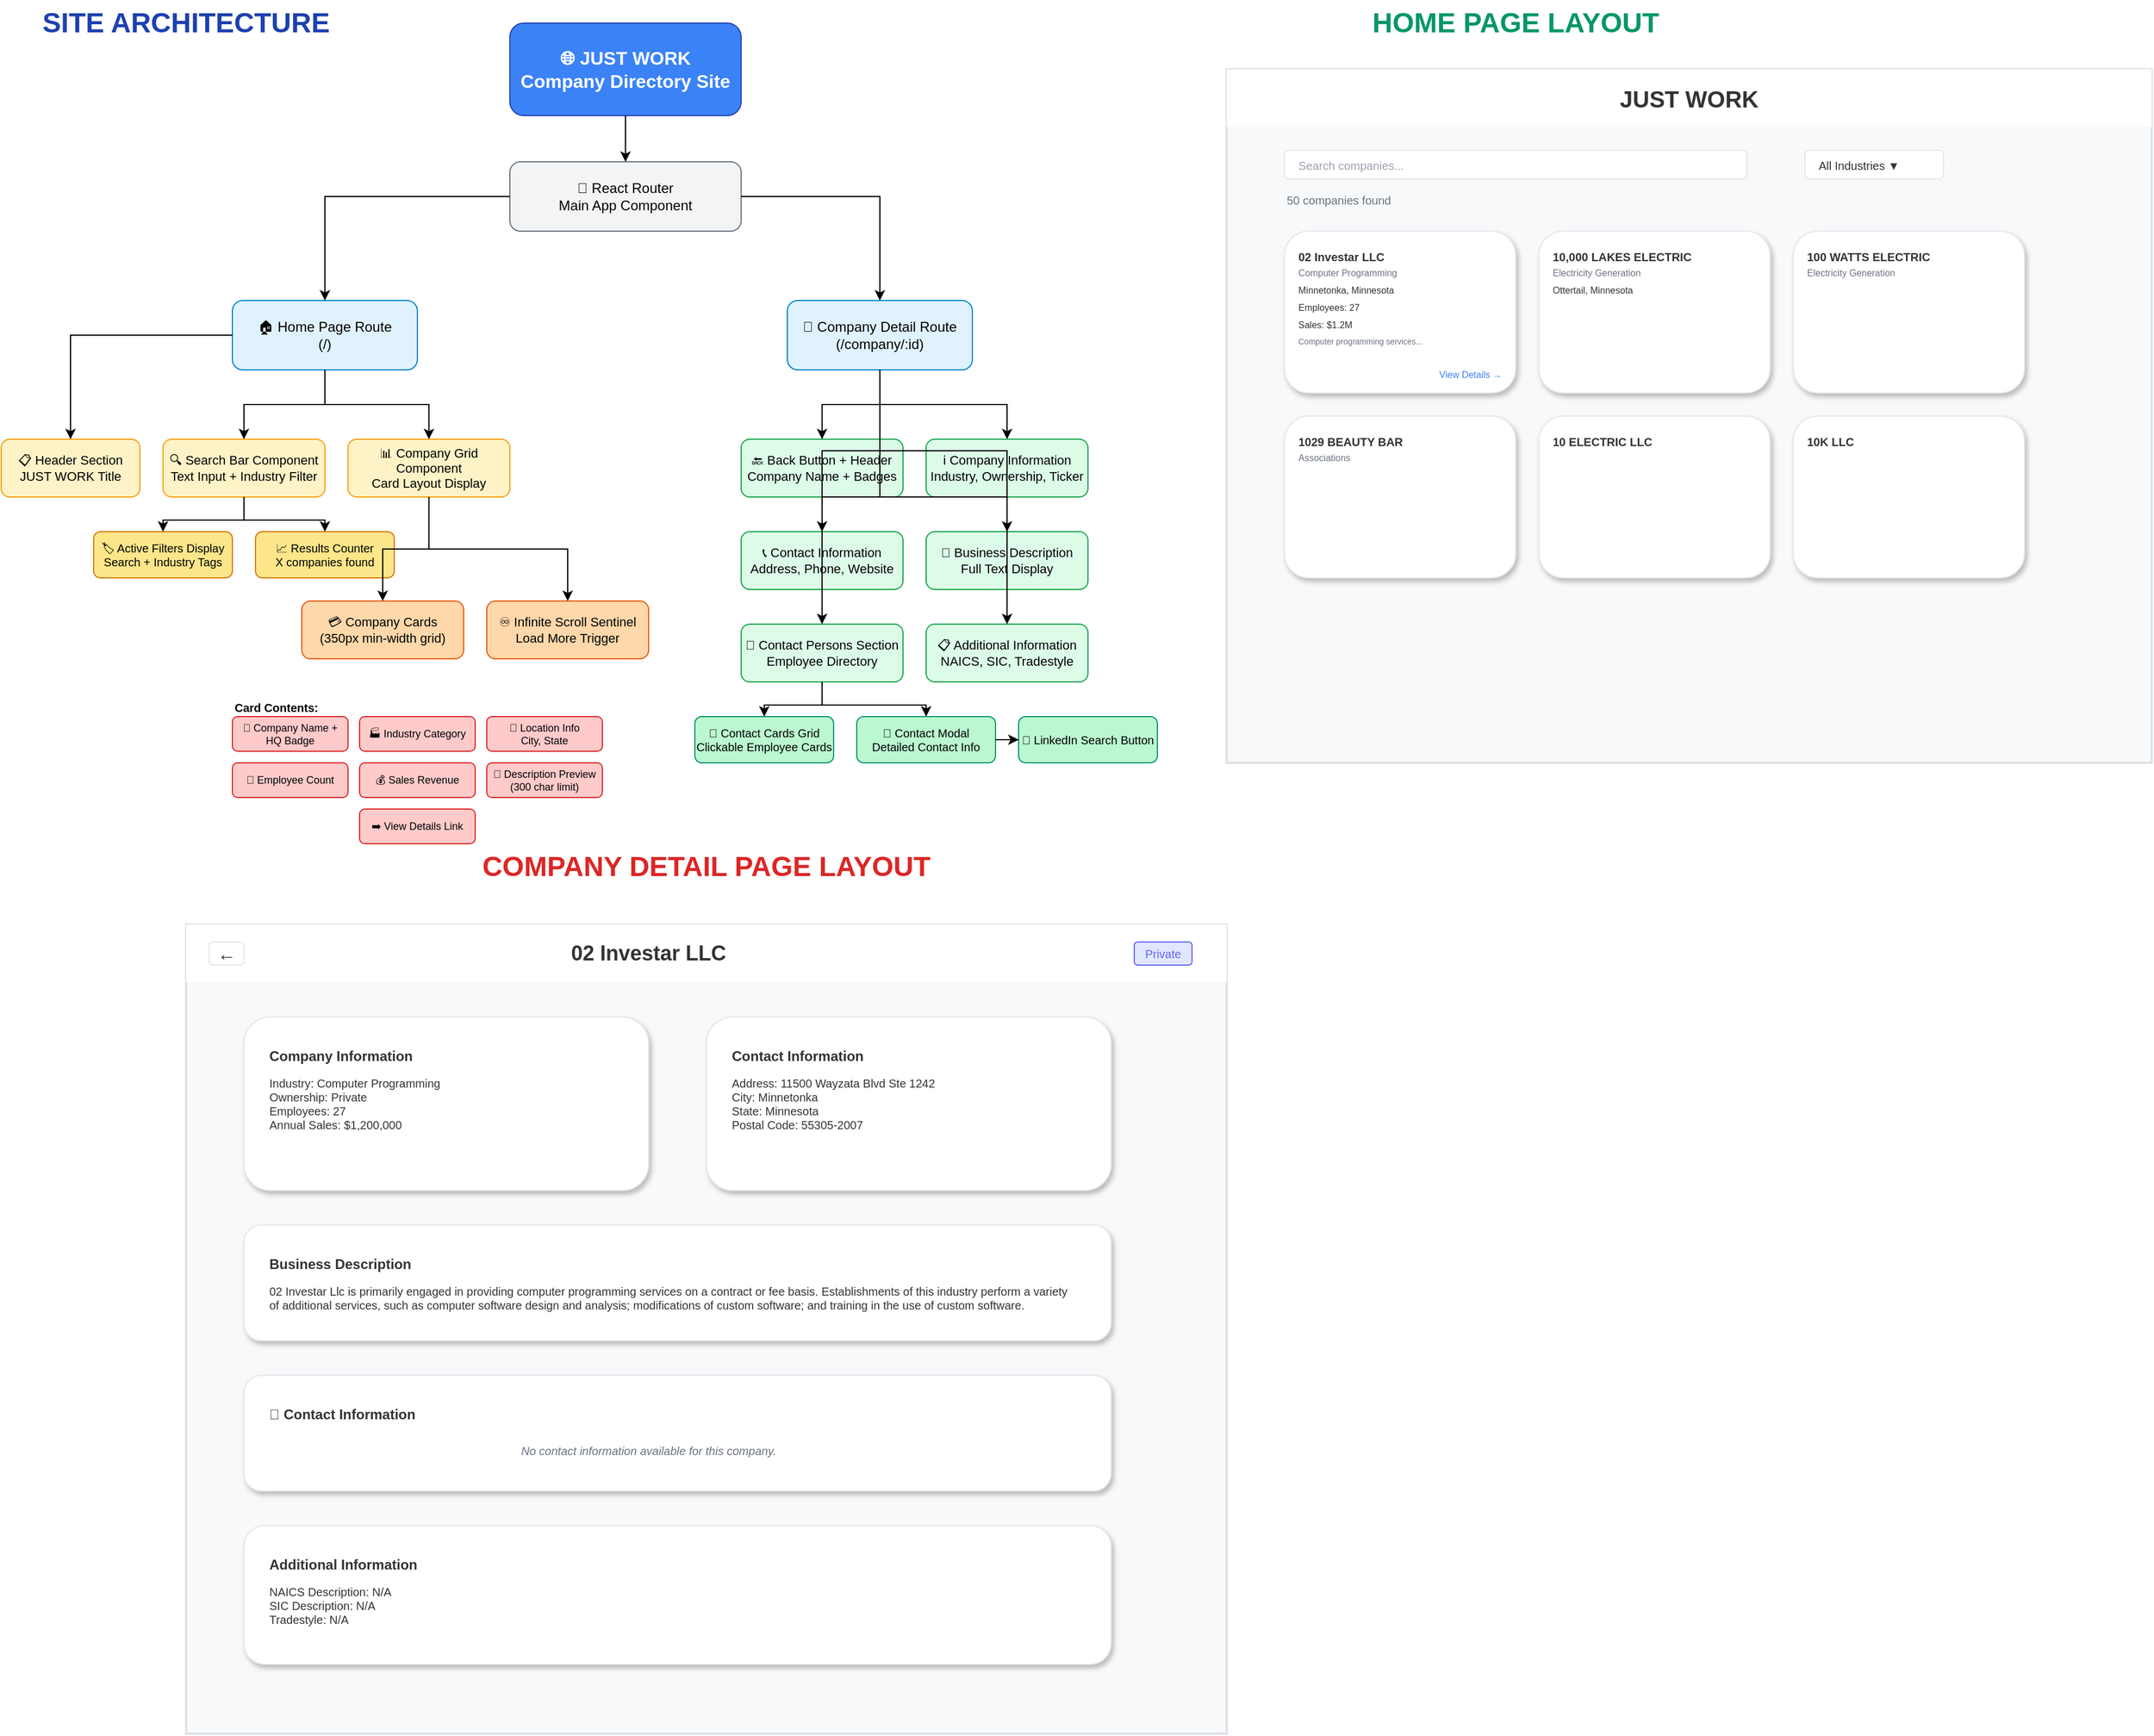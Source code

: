  <mxfile>
     <diagram name="JUST WORK Complete Site Visualization" id="complete-site">
         <mxGraphModel dx="2400" dy="1600" grid="0" gridSize="10" guides="0" tooltips="1" connect="1" arrows="1" fold="1" page="0" pageScale="1" pageWidth="3000" pageHeight="2000" math="0" shadow="0">
             <root>
                 <mxCell id="0"/>
                 <mxCell id="1" parent="0"/>
                 
                 <!-- SECTION 1: SITE STRUCTURE (Top Left) -->
                 <mxCell id="structure-title" value="SITE ARCHITECTURE" style="text;html=1;strokeColor=none;fillColor=none;align=center;verticalAlign=middle;whiteSpace=wrap;rounded=0;fontSize=24;fontStyle=1;fontColor=#1e40af;" vertex="1" parent="1">
                     <mxGeometry x="50" y="20" width="300" height="40" as="geometry"/>
                 </mxCell>
                <mxCell id="app-container" value="🌐 JUST WORK&#10;Company Directory Site" style="rounded=1;whiteSpace=wrap;html=1;fillColor=#3b82f6;strokeColor=#1e40af;fontColor=#ffffff;fontSize=16;fontStyle=1;" parent="1" vertex="1">
                    <mxGeometry x="480" y="40" width="200" height="80" as="geometry"/>
                </mxCell>
                <mxCell id="router" value="📱 React Router&#10;Main App Component" style="rounded=1;whiteSpace=wrap;html=1;fillColor=#f3f4f6;strokeColor=#6b7280;fontSize=12;" parent="1" vertex="1">
                    <mxGeometry x="480" y="160" width="200" height="60" as="geometry"/>
                </mxCell>
                <mxCell id="home-route" value="🏠 Home Page Route&#10;(/)" style="rounded=1;whiteSpace=wrap;html=1;fillColor=#e0f2fe;strokeColor=#0284c7;fontSize=12;" parent="1" vertex="1">
                    <mxGeometry x="240" y="280" width="160" height="60" as="geometry"/>
                </mxCell>
                <mxCell id="detail-route" value="🏢 Company Detail Route&#10;(/company/:id)" style="rounded=1;whiteSpace=wrap;html=1;fillColor=#e0f2fe;strokeColor=#0284c7;fontSize=12;" parent="1" vertex="1">
                    <mxGeometry x="720" y="280" width="160" height="60" as="geometry"/>
                </mxCell>
                <mxCell id="header" value="📋 Header Section&#10;JUST WORK Title" style="rounded=1;whiteSpace=wrap;html=1;fillColor=#fef3c7;strokeColor=#f59e0b;fontSize=11;" parent="1" vertex="1">
                    <mxGeometry x="40" y="400" width="120" height="50" as="geometry"/>
                </mxCell>
                <mxCell id="search-bar" value="🔍 Search Bar Component&#10;Text Input + Industry Filter" style="rounded=1;whiteSpace=wrap;html=1;fillColor=#fef3c7;strokeColor=#f59e0b;fontSize=11;" parent="1" vertex="1">
                    <mxGeometry x="180" y="400" width="140" height="50" as="geometry"/>
                </mxCell>
                <mxCell id="company-grid" value="📊 Company Grid Component&#10;Card Layout Display" style="rounded=1;whiteSpace=wrap;html=1;fillColor=#fef3c7;strokeColor=#f59e0b;fontSize=11;" parent="1" vertex="1">
                    <mxGeometry x="340" y="400" width="140" height="50" as="geometry"/>
                </mxCell>
                <mxCell id="active-filters" value="🏷️ Active Filters Display&#10;Search + Industry Tags" style="rounded=1;whiteSpace=wrap;html=1;fillColor=#fde68a;strokeColor=#d97706;fontSize=10;" parent="1" vertex="1">
                    <mxGeometry x="120" y="480" width="120" height="40" as="geometry"/>
                </mxCell>
                <mxCell id="results-counter" value="📈 Results Counter&#10;X companies found" style="rounded=1;whiteSpace=wrap;html=1;fillColor=#fde68a;strokeColor=#d97706;fontSize=10;" parent="1" vertex="1">
                    <mxGeometry x="260" y="480" width="120" height="40" as="geometry"/>
                </mxCell>
                <mxCell id="company-cards" value="💳 Company Cards&#10;(350px min-width grid)" style="rounded=1;whiteSpace=wrap;html=1;fillColor=#fed7aa;strokeColor=#ea580c;fontSize=11;" parent="1" vertex="1">
                    <mxGeometry x="300" y="540" width="140" height="50" as="geometry"/>
                </mxCell>
                <mxCell id="infinite-scroll" value="♾️ Infinite Scroll Sentinel&#10;Load More Trigger" style="rounded=1;whiteSpace=wrap;html=1;fillColor=#fed7aa;strokeColor=#ea580c;fontSize=11;" parent="1" vertex="1">
                    <mxGeometry x="460" y="540" width="140" height="50" as="geometry"/>
                </mxCell>
                <mxCell id="card-content" value="Card Contents:" style="text;html=1;strokeColor=none;fillColor=none;align=left;verticalAlign=top;whiteSpace=wrap;rounded=0;fontSize=10;fontStyle=1;" parent="1" vertex="1">
                    <mxGeometry x="240" y="620" width="80" height="20" as="geometry"/>
                </mxCell>
                <mxCell id="company-name" value="🏢 Company Name + HQ Badge" style="rounded=1;whiteSpace=wrap;html=1;fillColor=#fecaca;strokeColor=#dc2626;fontSize=9;" parent="1" vertex="1">
                    <mxGeometry x="240" y="640" width="100" height="30" as="geometry"/>
                </mxCell>
                <mxCell id="industry" value="🏭 Industry Category" style="rounded=1;whiteSpace=wrap;html=1;fillColor=#fecaca;strokeColor=#dc2626;fontSize=9;" parent="1" vertex="1">
                    <mxGeometry x="350" y="640" width="100" height="30" as="geometry"/>
                </mxCell>
                <mxCell id="location" value="📍 Location Info&#10;City, State" style="rounded=1;whiteSpace=wrap;html=1;fillColor=#fecaca;strokeColor=#dc2626;fontSize=9;" parent="1" vertex="1">
                    <mxGeometry x="460" y="640" width="100" height="30" as="geometry"/>
                </mxCell>
                <mxCell id="employees" value="👥 Employee Count" style="rounded=1;whiteSpace=wrap;html=1;fillColor=#fecaca;strokeColor=#dc2626;fontSize=9;" parent="1" vertex="1">
                    <mxGeometry x="240" y="680" width="100" height="30" as="geometry"/>
                </mxCell>
                <mxCell id="sales" value="💰 Sales Revenue" style="rounded=1;whiteSpace=wrap;html=1;fillColor=#fecaca;strokeColor=#dc2626;fontSize=9;" parent="1" vertex="1">
                    <mxGeometry x="350" y="680" width="100" height="30" as="geometry"/>
                </mxCell>
                <mxCell id="description" value="📝 Description Preview&#10;(300 char limit)" style="rounded=1;whiteSpace=wrap;html=1;fillColor=#fecaca;strokeColor=#dc2626;fontSize=9;" parent="1" vertex="1">
                    <mxGeometry x="460" y="680" width="100" height="30" as="geometry"/>
                </mxCell>
                <mxCell id="view-details" value="➡️ View Details Link" style="rounded=1;whiteSpace=wrap;html=1;fillColor=#fecaca;strokeColor=#dc2626;fontSize=9;" parent="1" vertex="1">
                    <mxGeometry x="350" y="720" width="100" height="30" as="geometry"/>
                </mxCell>
                <mxCell id="detail-header" value="🔙 Back Button + Header&#10;Company Name + Badges" style="rounded=1;whiteSpace=wrap;html=1;fillColor=#dcfce7;strokeColor=#16a34a;fontSize=11;" parent="1" vertex="1">
                    <mxGeometry x="680" y="400" width="140" height="50" as="geometry"/>
                </mxCell>
                <mxCell id="company-info" value="ℹ️ Company Information&#10;Industry, Ownership, Ticker" style="rounded=1;whiteSpace=wrap;html=1;fillColor=#dcfce7;strokeColor=#16a34a;fontSize=11;" parent="1" vertex="1">
                    <mxGeometry x="840" y="400" width="140" height="50" as="geometry"/>
                </mxCell>
                <mxCell id="contact-info" value="📞 Contact Information&#10;Address, Phone, Website" style="rounded=1;whiteSpace=wrap;html=1;fillColor=#dcfce7;strokeColor=#16a34a;fontSize=11;" parent="1" vertex="1">
                    <mxGeometry x="680" y="480" width="140" height="50" as="geometry"/>
                </mxCell>
                <mxCell id="business-desc" value="📄 Business Description&#10;Full Text Display" style="rounded=1;whiteSpace=wrap;html=1;fillColor=#dcfce7;strokeColor=#16a34a;fontSize=11;" parent="1" vertex="1">
                    <mxGeometry x="840" y="480" width="140" height="50" as="geometry"/>
                </mxCell>
                <mxCell id="contact-persons" value="👤 Contact Persons Section&#10;Employee Directory" style="rounded=1;whiteSpace=wrap;html=1;fillColor=#dcfce7;strokeColor=#16a34a;fontSize=11;" parent="1" vertex="1">
                    <mxGeometry x="680" y="560" width="140" height="50" as="geometry"/>
                </mxCell>
                <mxCell id="additional-info" value="📋 Additional Information&#10;NAICS, SIC, Tradestyle" style="rounded=1;whiteSpace=wrap;html=1;fillColor=#dcfce7;strokeColor=#16a34a;fontSize=11;" parent="1" vertex="1">
                    <mxGeometry x="840" y="560" width="140" height="50" as="geometry"/>
                </mxCell>
                <mxCell id="contact-cards" value="👥 Contact Cards Grid&#10;Clickable Employee Cards" style="rounded=1;whiteSpace=wrap;html=1;fillColor=#bbf7d0;strokeColor=#059669;fontSize=10;" parent="1" vertex="1">
                    <mxGeometry x="640" y="640" width="120" height="40" as="geometry"/>
                </mxCell>
                <mxCell id="contact-modal" value="📧 Contact Modal&#10;Detailed Contact Info" style="rounded=1;whiteSpace=wrap;html=1;fillColor=#bbf7d0;strokeColor=#059669;fontSize=10;" parent="1" vertex="1">
                    <mxGeometry x="780" y="640" width="120" height="40" as="geometry"/>
                </mxCell>
                <mxCell id="linkedin-search" value="🔗 LinkedIn Search Button" style="rounded=1;whiteSpace=wrap;html=1;fillColor=#bbf7d0;strokeColor=#059669;fontSize=10;" parent="1" vertex="1">
                    <mxGeometry x="920" y="640" width="120" height="40" as="geometry"/>
                </mxCell>
                <mxCell id="conn1" style="edgeStyle=orthogonalEdgeStyle;rounded=0;orthogonalLoop=1;jettySize=auto;html=1;" parent="1" source="app-container" target="router" edge="1">
                    <mxGeometry relative="1" as="geometry"/>
                </mxCell>
                <mxCell id="conn2" style="edgeStyle=orthogonalEdgeStyle;rounded=0;orthogonalLoop=1;jettySize=auto;html=1;" parent="1" source="router" target="home-route" edge="1">
                    <mxGeometry relative="1" as="geometry"/>
                </mxCell>
                <mxCell id="conn3" style="edgeStyle=orthogonalEdgeStyle;rounded=0;orthogonalLoop=1;jettySize=auto;html=1;" parent="1" source="router" target="detail-route" edge="1">
                    <mxGeometry relative="1" as="geometry"/>
                </mxCell>
                <mxCell id="conn4" style="edgeStyle=orthogonalEdgeStyle;rounded=0;orthogonalLoop=1;jettySize=auto;html=1;" parent="1" source="home-route" target="header" edge="1">
                    <mxGeometry relative="1" as="geometry"/>
                </mxCell>
                <mxCell id="conn5" style="edgeStyle=orthogonalEdgeStyle;rounded=0;orthogonalLoop=1;jettySize=auto;html=1;" parent="1" source="home-route" target="search-bar" edge="1">
                    <mxGeometry relative="1" as="geometry"/>
                </mxCell>
                <mxCell id="conn6" style="edgeStyle=orthogonalEdgeStyle;rounded=0;orthogonalLoop=1;jettySize=auto;html=1;" parent="1" source="home-route" target="company-grid" edge="1">
                    <mxGeometry relative="1" as="geometry"/>
                </mxCell>
                <mxCell id="conn7" style="edgeStyle=orthogonalEdgeStyle;rounded=0;orthogonalLoop=1;jettySize=auto;html=1;" parent="1" source="search-bar" target="active-filters" edge="1">
                    <mxGeometry relative="1" as="geometry"/>
                </mxCell>
                <mxCell id="conn8" style="edgeStyle=orthogonalEdgeStyle;rounded=0;orthogonalLoop=1;jettySize=auto;html=1;" parent="1" source="search-bar" target="results-counter" edge="1">
                    <mxGeometry relative="1" as="geometry"/>
                </mxCell>
                <mxCell id="conn9" style="edgeStyle=orthogonalEdgeStyle;rounded=0;orthogonalLoop=1;jettySize=auto;html=1;" parent="1" source="company-grid" target="company-cards" edge="1">
                    <mxGeometry relative="1" as="geometry"/>
                </mxCell>
                <mxCell id="conn10" style="edgeStyle=orthogonalEdgeStyle;rounded=0;orthogonalLoop=1;jettySize=auto;html=1;" parent="1" source="company-grid" target="infinite-scroll" edge="1">
                    <mxGeometry relative="1" as="geometry"/>
                </mxCell>
                <mxCell id="conn11" style="edgeStyle=orthogonalEdgeStyle;rounded=0;orthogonalLoop=1;jettySize=auto;html=1;" parent="1" source="detail-route" target="detail-header" edge="1">
                    <mxGeometry relative="1" as="geometry"/>
                </mxCell>
                <mxCell id="conn12" style="edgeStyle=orthogonalEdgeStyle;rounded=0;orthogonalLoop=1;jettySize=auto;html=1;" parent="1" source="detail-route" target="company-info" edge="1">
                    <mxGeometry relative="1" as="geometry"/>
                </mxCell>
                <mxCell id="conn13" style="edgeStyle=orthogonalEdgeStyle;rounded=0;orthogonalLoop=1;jettySize=auto;html=1;" parent="1" source="detail-route" target="contact-info" edge="1">
                    <mxGeometry relative="1" as="geometry"/>
                </mxCell>
                <mxCell id="conn14" style="edgeStyle=orthogonalEdgeStyle;rounded=0;orthogonalLoop=1;jettySize=auto;html=1;" parent="1" source="detail-route" target="business-desc" edge="1">
                    <mxGeometry relative="1" as="geometry"/>
                </mxCell>
                <mxCell id="conn15" style="edgeStyle=orthogonalEdgeStyle;rounded=0;orthogonalLoop=1;jettySize=auto;html=1;" parent="1" source="detail-route" target="contact-persons" edge="1">
                    <mxGeometry relative="1" as="geometry"/>
                </mxCell>
                <mxCell id="conn16" style="edgeStyle=orthogonalEdgeStyle;rounded=0;orthogonalLoop=1;jettySize=auto;html=1;" parent="1" source="detail-route" target="additional-info" edge="1">
                    <mxGeometry relative="1" as="geometry"/>
                </mxCell>
                <mxCell id="conn17" style="edgeStyle=orthogonalEdgeStyle;rounded=0;orthogonalLoop=1;jettySize=auto;html=1;" parent="1" source="contact-persons" target="contact-cards" edge="1">
                    <mxGeometry relative="1" as="geometry"/>
                </mxCell>
                <mxCell id="conn18" style="edgeStyle=orthogonalEdgeStyle;rounded=0;orthogonalLoop=1;jettySize=auto;html=1;" parent="1" source="contact-persons" target="contact-modal" edge="1">
                    <mxGeometry relative="1" as="geometry"/>
                </mxCell>
                                 <mxCell id="conn19" style="edgeStyle=orthogonalEdgeStyle;rounded=0;orthogonalLoop=1;jettySize=auto;html=1;" parent="1" source="contact-modal" target="linkedin-search" edge="1">
                     <mxGeometry relative="1" as="geometry"/>
                 </mxCell>
                 
                 <!-- SECTION 2: HOME PAGE LAYOUT (Top Right) -->
                 <mxCell id="home-title" value="HOME PAGE LAYOUT" style="text;html=1;strokeColor=none;fillColor=none;align=center;verticalAlign=middle;whiteSpace=wrap;rounded=0;fontSize=24;fontStyle=1;fontColor=#059669;" vertex="1" parent="1">
                     <mxGeometry x="1200" y="20" width="300" height="40" as="geometry"/>
                 </mxCell>
                 
                 <!-- Browser Frame for Home Page -->
                 <mxCell id="home-browser-frame" value="" style="rounded=0;whiteSpace=wrap;html=1;fillColor=#f8f9fa;strokeColor=#dee2e6;strokeWidth=2;" vertex="1" parent="1">
                     <mxGeometry x="1100" y="80" width="800" height="600" as="geometry"/>
                 </mxCell>
                 
                 <!-- Header -->
                 <mxCell id="home-main-header" value="JUST WORK" style="rounded=0;whiteSpace=wrap;html=1;fillColor=#ffffff;strokeColor=none;fontSize=20;fontStyle=1;fontColor=#333333;align=center;" vertex="1" parent="1">
                     <mxGeometry x="1100" y="80" width="800" height="50" as="geometry"/>
                 </mxCell>
                 
                 <!-- Search Section -->
                 <mxCell id="home-search-input" value="Search companies..." style="rounded=1;whiteSpace=wrap;html=1;fillColor=#ffffff;strokeColor=#e5e7eb;fontSize=10;fontColor=#9ca3af;align=left;spacingLeft=10;" vertex="1" parent="1">
                     <mxGeometry x="1150" y="150" width="400" height="25" as="geometry"/>
                 </mxCell>
                 
                 <mxCell id="home-industry-dropdown" value="All Industries ▼" style="rounded=1;whiteSpace=wrap;html=1;fillColor=#ffffff;strokeColor=#e5e7eb;fontSize=10;fontColor=#333333;align=left;spacingLeft=10;" vertex="1" parent="1">
                     <mxGeometry x="1600" y="150" width="120" height="25" as="geometry"/>
                 </mxCell>
                 
                 <mxCell id="home-results-text" value="50 companies found" style="text;html=1;strokeColor=none;fillColor=none;align=left;verticalAlign=middle;whiteSpace=wrap;rounded=0;fontSize=10;fontColor=#6b7280;" vertex="1" parent="1">
                     <mxGeometry x="1150" y="185" width="150" height="15" as="geometry"/>
                 </mxCell>
                 
                 <!-- Company Cards Grid (3x2) -->
                 <!-- Row 1 -->
                 <mxCell id="home-card1" value="" style="rounded=1;whiteSpace=wrap;html=1;fillColor=#ffffff;strokeColor=#e5e7eb;shadow=1;" vertex="1" parent="1">
                     <mxGeometry x="1150" y="220" width="200" height="140" as="geometry"/>
                 </mxCell>
                 <mxCell id="home-card1-title" value="02 Investar LLC" style="text;html=1;strokeColor=none;fillColor=none;align=left;verticalAlign=top;whiteSpace=wrap;rounded=0;fontSize=10;fontStyle=1;fontColor=#333333;" vertex="1" parent="1">
                     <mxGeometry x="1160" y="230" width="180" height="15" as="geometry"/>
                 </mxCell>
                 <mxCell id="home-card1-industry" value="Computer Programming" style="text;html=1;strokeColor=none;fillColor=none;align=left;verticalAlign=top;whiteSpace=wrap;rounded=0;fontSize=8;fontColor=#6b7280;" vertex="1" parent="1">
                     <mxGeometry x="1160" y="245" width="180" height="12" as="geometry"/>
                 </mxCell>
                 <mxCell id="home-card1-location" value="Minnetonka, Minnesota" style="text;html=1;strokeColor=none;fillColor=none;align=left;verticalAlign=top;whiteSpace=wrap;rounded=0;fontSize=8;fontColor=#333333;" vertex="1" parent="1">
                     <mxGeometry x="1160" y="260" width="180" height="12" as="geometry"/>
                 </mxCell>
                 <mxCell id="home-card1-employees" value="Employees: 27" style="text;html=1;strokeColor=none;fillColor=none;align=left;verticalAlign=top;whiteSpace=wrap;rounded=0;fontSize=8;fontColor=#333333;" vertex="1" parent="1">
                     <mxGeometry x="1160" y="275" width="180" height="12" as="geometry"/>
                 </mxCell>
                 <mxCell id="home-card1-sales" value="Sales: $1.2M" style="text;html=1;strokeColor=none;fillColor=none;align=left;verticalAlign=top;whiteSpace=wrap;rounded=0;fontSize=8;fontColor=#333333;" vertex="1" parent="1">
                     <mxGeometry x="1160" y="290" width="180" height="12" as="geometry"/>
                 </mxCell>
                 <mxCell id="home-card1-desc" value="Computer programming services..." style="text;html=1;strokeColor=none;fillColor=none;align=left;verticalAlign=top;whiteSpace=wrap;rounded=0;fontSize=7;fontColor=#6b7280;" vertex="1" parent="1">
                     <mxGeometry x="1160" y="305" width="180" height="30" as="geometry"/>
                 </mxCell>
                 <mxCell id="home-card1-link" value="View Details →" style="text;html=1;strokeColor=none;fillColor=none;align=right;verticalAlign=bottom;whiteSpace=wrap;rounded=0;fontSize=8;fontColor=#3b82f6;" vertex="1" parent="1">
                     <mxGeometry x="1260" y="340" width="80" height="12" as="geometry"/>
                 </mxCell>
                 
                 <mxCell id="home-card2" value="" style="rounded=1;whiteSpace=wrap;html=1;fillColor=#ffffff;strokeColor=#e5e7eb;shadow=1;" vertex="1" parent="1">
                     <mxGeometry x="1370" y="220" width="200" height="140" as="geometry"/>
                 </mxCell>
                 <mxCell id="home-card2-title" value="10,000 LAKES ELECTRIC" style="text;html=1;strokeColor=none;fillColor=none;align=left;verticalAlign=top;whiteSpace=wrap;rounded=0;fontSize=10;fontStyle=1;fontColor=#333333;" vertex="1" parent="1">
                     <mxGeometry x="1380" y="230" width="180" height="15" as="geometry"/>
                 </mxCell>
                 <mxCell id="home-card2-industry" value="Electricity Generation" style="text;html=1;strokeColor=none;fillColor=none;align=left;verticalAlign=top;whiteSpace=wrap;rounded=0;fontSize=8;fontColor=#6b7280;" vertex="1" parent="1">
                     <mxGeometry x="1380" y="245" width="180" height="12" as="geometry"/>
                 </mxCell>
                 <mxCell id="home-card2-location" value="Ottertail, Minnesota" style="text;html=1;strokeColor=none;fillColor=none;align=left;verticalAlign=top;whiteSpace=wrap;rounded=0;fontSize=8;fontColor=#333333;" vertex="1" parent="1">
                     <mxGeometry x="1380" y="260" width="180" height="12" as="geometry"/>
                 </mxCell>
                 
                 <mxCell id="home-card3" value="" style="rounded=1;whiteSpace=wrap;html=1;fillColor=#ffffff;strokeColor=#e5e7eb;shadow=1;" vertex="1" parent="1">
                     <mxGeometry x="1590" y="220" width="200" height="140" as="geometry"/>
                 </mxCell>
                 <mxCell id="home-card3-title" value="100 WATTS ELECTRIC" style="text;html=1;strokeColor=none;fillColor=none;align=left;verticalAlign=top;whiteSpace=wrap;rounded=0;fontSize=10;fontStyle=1;fontColor=#333333;" vertex="1" parent="1">
                     <mxGeometry x="1600" y="230" width="180" height="15" as="geometry"/>
                 </mxCell>
                 <mxCell id="home-card3-industry" value="Electricity Generation" style="text;html=1;strokeColor=none;fillColor=none;align=left;verticalAlign=top;whiteSpace=wrap;rounded=0;fontSize=8;fontColor=#6b7280;" vertex="1" parent="1">
                     <mxGeometry x="1600" y="245" width="180" height="12" as="geometry"/>
                 </mxCell>
                 
                 <!-- Row 2 -->
                 <mxCell id="home-card4" value="" style="rounded=1;whiteSpace=wrap;html=1;fillColor=#ffffff;strokeColor=#e5e7eb;shadow=1;" vertex="1" parent="1">
                     <mxGeometry x="1150" y="380" width="200" height="140" as="geometry"/>
                 </mxCell>
                 <mxCell id="home-card4-title" value="1029 BEAUTY BAR" style="text;html=1;strokeColor=none;fillColor=none;align=left;verticalAlign=top;whiteSpace=wrap;rounded=0;fontSize=10;fontStyle=1;fontColor=#333333;" vertex="1" parent="1">
                     <mxGeometry x="1160" y="390" width="180" height="15" as="geometry"/>
                 </mxCell>
                 <mxCell id="home-card4-industry" value="Associations" style="text;html=1;strokeColor=none;fillColor=none;align=left;verticalAlign=top;whiteSpace=wrap;rounded=0;fontSize=8;fontColor=#6b7280;" vertex="1" parent="1">
                     <mxGeometry x="1160" y="405" width="180" height="12" as="geometry"/>
                 </mxCell>
                 
                 <mxCell id="home-card5" value="" style="rounded=1;whiteSpace=wrap;html=1;fillColor=#ffffff;strokeColor=#e5e7eb;shadow=1;" vertex="1" parent="1">
                     <mxGeometry x="1370" y="380" width="200" height="140" as="geometry"/>
                 </mxCell>
                 <mxCell id="home-card5-title" value="10 ELECTRIC LLC" style="text;html=1;strokeColor=none;fillColor=none;align=left;verticalAlign=top;whiteSpace=wrap;rounded=0;fontSize=10;fontStyle=1;fontColor=#333333;" vertex="1" parent="1">
                     <mxGeometry x="1380" y="390" width="180" height="15" as="geometry"/>
                 </mxCell>
                 
                 <mxCell id="home-card6" value="" style="rounded=1;whiteSpace=wrap;html=1;fillColor=#ffffff;strokeColor=#e5e7eb;shadow=1;" vertex="1" parent="1">
                     <mxGeometry x="1590" y="380" width="200" height="140" as="geometry"/>
                 </mxCell>
                 <mxCell id="home-card6-title" value="10K LLC" style="text;html=1;strokeColor=none;fillColor=none;align=left;verticalAlign=top;whiteSpace=wrap;rounded=0;fontSize=10;fontStyle=1;fontColor=#333333;" vertex="1" parent="1">
                     <mxGeometry x="1600" y="390" width="180" height="15" as="geometry"/>
                 </mxCell>
                 
                 <!-- SECTION 3: COMPANY DETAIL LAYOUT (Bottom) -->
                 <mxCell id="detail-title" value="COMPANY DETAIL PAGE LAYOUT" style="text;html=1;strokeColor=none;fillColor=none;align=center;verticalAlign=middle;whiteSpace=wrap;rounded=0;fontSize=24;fontStyle=1;fontColor=#dc2626;" vertex="1" parent="1">
                     <mxGeometry x="400" y="750" width="500" height="40" as="geometry"/>
                 </mxCell>
                 
                 <!-- Detail Page Browser Frame -->
                 <mxCell id="detail-browser-frame" value="" style="rounded=0;whiteSpace=wrap;html=1;fillColor=#f8f9fa;strokeColor=#dee2e6;strokeWidth=2;" vertex="1" parent="1">
                     <mxGeometry x="200" y="820" width="900" height="700" as="geometry"/>
                 </mxCell>
                 
                 <!-- Header with Back Button -->
                 <mxCell id="detail-header-section" value="" style="rounded=0;whiteSpace=wrap;html=1;fillColor=#ffffff;strokeColor=none;" vertex="1" parent="1">
                     <mxGeometry x="200" y="820" width="900" height="50" as="geometry"/>
                 </mxCell>
                 
                 <mxCell id="detail-back-button" value="←" style="rounded=1;whiteSpace=wrap;html=1;fillColor=#ffffff;strokeColor=#e5e7eb;fontSize=16;fontColor=#333333;align=center;" vertex="1" parent="1">
                     <mxGeometry x="220" y="835" width="30" height="20" as="geometry"/>
                 </mxCell>
                 
                 <mxCell id="detail-company-name" value="02 Investar LLC" style="text;html=1;strokeColor=none;fillColor=none;align=center;verticalAlign=middle;whiteSpace=wrap;rounded=0;fontSize=18;fontStyle=1;fontColor=#333333;" vertex="1" parent="1">
                     <mxGeometry x="500" y="835" width="200" height="20" as="geometry"/>
                 </mxCell>
                 
                 <mxCell id="detail-private-badge" value="Private" style="rounded=1;whiteSpace=wrap;html=1;fillColor=#e0e7ff;strokeColor=#6366f1;fontSize=10;fontColor=#6366f1;align=center;" vertex="1" parent="1">
                     <mxGeometry x="1020" y="835" width="50" height="20" as="geometry"/>
                 </mxCell>
                 
                 <!-- Company Information Section -->
                 <mxCell id="detail-company-info-section" value="" style="rounded=1;whiteSpace=wrap;html=1;fillColor=#ffffff;strokeColor=#e5e7eb;shadow=1;" vertex="1" parent="1">
                     <mxGeometry x="250" y="900" width="350" height="150" as="geometry"/>
                 </mxCell>
                 
                 <mxCell id="detail-company-info-title" value="Company Information" style="text;html=1;strokeColor=none;fillColor=none;align=left;verticalAlign=top;whiteSpace=wrap;rounded=0;fontSize=12;fontStyle=1;fontColor=#333333;" vertex="1" parent="1">
                     <mxGeometry x="270" y="920" width="150" height="15" as="geometry"/>
                 </mxCell>
                 
                 <mxCell id="detail-industry-info" value="Industry: Computer Programming&#10;Ownership: Private&#10;Employees: 27&#10;Annual Sales: $1,200,000" style="text;html=1;strokeColor=none;fillColor=none;align=left;verticalAlign=top;whiteSpace=wrap;rounded=0;fontSize=10;fontColor=#333333;" vertex="1" parent="1">
                     <mxGeometry x="270" y="945" width="300" height="80" as="geometry"/>
                 </mxCell>
                 
                 <!-- Contact Information Section -->
                 <mxCell id="detail-contact-info-section" value="" style="rounded=1;whiteSpace=wrap;html=1;fillColor=#ffffff;strokeColor=#e5e7eb;shadow=1;" vertex="1" parent="1">
                     <mxGeometry x="650" y="900" width="350" height="150" as="geometry"/>
                 </mxCell>
                 
                 <mxCell id="detail-contact-info-title" value="Contact Information" style="text;html=1;strokeColor=none;fillColor=none;align=left;verticalAlign=top;whiteSpace=wrap;rounded=0;fontSize=12;fontStyle=1;fontColor=#333333;" vertex="1" parent="1">
                     <mxGeometry x="670" y="920" width="150" height="15" as="geometry"/>
                 </mxCell>
                 
                 <mxCell id="detail-contact-info" value="Address: 11500 Wayzata Blvd Ste 1242&#10;City: Minnetonka&#10;State: Minnesota&#10;Postal Code: 55305-2007" style="text;html=1;strokeColor=none;fillColor=none;align=left;verticalAlign=top;whiteSpace=wrap;rounded=0;fontSize=10;fontColor=#333333;" vertex="1" parent="1">
                     <mxGeometry x="670" y="945" width="300" height="80" as="geometry"/>
                 </mxCell>
                 
                 <!-- Business Description Section -->
                 <mxCell id="detail-business-desc-section" value="" style="rounded=1;whiteSpace=wrap;html=1;fillColor=#ffffff;strokeColor=#e5e7eb;shadow=1;" vertex="1" parent="1">
                     <mxGeometry x="250" y="1080" width="750" height="100" as="geometry"/>
                 </mxCell>
                 
                 <mxCell id="detail-business-desc-title" value="Business Description" style="text;html=1;strokeColor=none;fillColor=none;align=left;verticalAlign=top;whiteSpace=wrap;rounded=0;fontSize=12;fontStyle=1;fontColor=#333333;" vertex="1" parent="1">
                     <mxGeometry x="270" y="1100" width="150" height="15" as="geometry"/>
                 </mxCell>
                 
                 <mxCell id="detail-business-desc-text" value="02 Investar Llc is primarily engaged in providing computer programming services on a contract or fee basis. Establishments of this industry perform a variety of additional services, such as computer software design and analysis; modifications of custom software; and training in the use of custom software." style="text;html=1;strokeColor=none;fillColor=none;align=left;verticalAlign=top;whiteSpace=wrap;rounded=0;fontSize=10;fontColor=#333333;" vertex="1" parent="1">
                     <mxGeometry x="270" y="1125" width="700" height="45" as="geometry"/>
                 </mxCell>
                 
                 <!-- Contact Persons Section -->
                 <mxCell id="detail-contact-persons-section" value="" style="rounded=1;whiteSpace=wrap;html=1;fillColor=#ffffff;strokeColor=#e5e7eb;shadow=1;" vertex="1" parent="1">
                     <mxGeometry x="250" y="1210" width="750" height="100" as="geometry"/>
                 </mxCell>
                 
                 <mxCell id="detail-contact-persons-title" value="👤 Contact Information" style="text;html=1;strokeColor=none;fillColor=none;align=left;verticalAlign=top;whiteSpace=wrap;rounded=0;fontSize=12;fontStyle=1;fontColor=#333333;" vertex="1" parent="1">
                     <mxGeometry x="270" y="1230" width="150" height="15" as="geometry"/>
                 </mxCell>
                 
                 <mxCell id="detail-no-contacts-text" value="No contact information available for this company." style="text;html=1;strokeColor=none;fillColor=none;align=center;verticalAlign=middle;whiteSpace=wrap;rounded=0;fontSize=10;fontColor=#6b7280;fontStyle=2;" vertex="1" parent="1">
                     <mxGeometry x="450" y="1265" width="300" height="20" as="geometry"/>
                 </mxCell>
                 
                 <!-- Additional Information Section -->
                 <mxCell id="detail-additional-info-section" value="" style="rounded=1;whiteSpace=wrap;html=1;fillColor=#ffffff;strokeColor=#e5e7eb;shadow=1;" vertex="1" parent="1">
                     <mxGeometry x="250" y="1340" width="750" height="120" as="geometry"/>
                 </mxCell>
                 
                 <mxCell id="detail-additional-info-title" value="Additional Information" style="text;html=1;strokeColor=none;fillColor=none;align=left;verticalAlign=top;whiteSpace=wrap;rounded=0;fontSize=12;fontStyle=1;fontColor=#333333;" vertex="1" parent="1">
                     <mxGeometry x="270" y="1360" width="150" height="15" as="geometry"/>
                 </mxCell>
                 
                 <mxCell id="detail-additional-info" value="NAICS Description: N/A&#10;SIC Description: N/A&#10;Tradestyle: N/A" style="text;html=1;strokeColor=none;fillColor=none;align=left;verticalAlign=top;whiteSpace=wrap;rounded=0;fontSize=10;fontColor=#333333;" vertex="1" parent="1">
                     <mxGeometry x="270" y="1385" width="300" height="60" as="geometry"/>
                 </mxCell>
                 
             </root>
         </mxGraphModel>
     </diagram>
    <diagram name="Home Page Layout" id="home-layout">
                 <mxGraphModel dx="1098" dy="1033" grid="0" gridSize="10" guides="0" tooltips="1" connect="1" arrows="1" fold="1" page="0" pageScale="1" pageWidth="1400" pageHeight="1000" math="0" shadow="0">
            <root>
                <mxCell id="0"/>
                <mxCell id="1" parent="0"/>
                <mxCell id="browser-frame" value="" style="rounded=0;whiteSpace=wrap;html=1;fillColor=#f8f9fa;strokeColor=#dee2e6;strokeWidth=2;" parent="1" vertex="1">
                    <mxGeometry x="50" y="50" width="1300" height="900" as="geometry"/>
                </mxCell>
                <mxCell id="main-header" value="JUST WORK" style="rounded=0;whiteSpace=wrap;html=1;fillColor=#ffffff;strokeColor=none;fontSize=32;fontStyle=1;fontColor=#333333;align=center;" parent="1" vertex="1">
                    <mxGeometry x="50" y="50" width="1300" height="80" as="geometry"/>
                </mxCell>
                <mxCell id="search-container" value="" style="rounded=0;whiteSpace=wrap;html=1;fillColor=#ffffff;strokeColor=none;" parent="1" vertex="1">
                    <mxGeometry x="100" y="150" width="1200" height="120" as="geometry"/>
                </mxCell>
                <mxCell id="search-input" value="Search companies by name or description..." style="rounded=1;whiteSpace=wrap;html=1;fillColor=#ffffff;strokeColor=#e5e7eb;fontSize=14;fontColor=#9ca3af;align=left;spacingLeft=15;" parent="1" vertex="1">
                    <mxGeometry x="150" y="170" width="700" height="40" as="geometry"/>
                </mxCell>
                <mxCell id="industry-dropdown" value="All Industries ▼" style="rounded=1;whiteSpace=wrap;html=1;fillColor=#ffffff;strokeColor=#e5e7eb;fontSize=14;fontColor=#333333;align=left;spacingLeft=15;" parent="1" vertex="1">
                    <mxGeometry x="900" y="170" width="200" height="40" as="geometry"/>
                </mxCell>
                <mxCell id="results-text" value="50 companies found" style="text;html=1;strokeColor=none;fillColor=none;align=left;verticalAlign=middle;whiteSpace=wrap;rounded=0;fontSize=14;fontColor=#6b7280;" parent="1" vertex="1">
                    <mxGeometry x="150" y="230" width="200" height="20" as="geometry"/>
                </mxCell>
                <mxCell id="card1" value="" style="rounded=1;whiteSpace=wrap;html=1;fillColor=#ffffff;strokeColor=#e5e7eb;shadow=1;" parent="1" vertex="1">
                    <mxGeometry x="150" y="300" width="350" height="280" as="geometry"/>
                </mxCell>
                <mxCell id="card1-title" value="02 Investar LLC" style="text;html=1;strokeColor=none;fillColor=none;align=left;verticalAlign=top;whiteSpace=wrap;rounded=0;fontSize=18;fontStyle=1;fontColor=#333333;" parent="1" vertex="1">
                    <mxGeometry x="170" y="320" width="250" height="25" as="geometry"/>
                </mxCell>
                <mxCell id="card1-industry" value="Computer Programming" style="text;html=1;strokeColor=none;fillColor=none;align=left;verticalAlign=top;whiteSpace=wrap;rounded=0;fontSize=12;fontColor=#6b7280;" parent="1" vertex="1">
                    <mxGeometry x="170" y="350" width="200" height="20" as="geometry"/>
                </mxCell>
                <mxCell id="card1-location" value="Location: Minnetonka, Minnesota" style="text;html=1;strokeColor=none;fillColor=none;align=left;verticalAlign=top;whiteSpace=wrap;rounded=0;fontSize=12;fontColor=#333333;" parent="1" vertex="1">
                    <mxGeometry x="170" y="380" width="250" height="20" as="geometry"/>
                </mxCell>
                <mxCell id="card1-employees" value="Employees: 27" style="text;html=1;strokeColor=none;fillColor=none;align=left;verticalAlign=top;whiteSpace=wrap;rounded=0;fontSize=12;fontColor=#333333;" parent="1" vertex="1">
                    <mxGeometry x="170" y="405" width="150" height="20" as="geometry"/>
                </mxCell>
                <mxCell id="card1-sales" value="Sales: 1200000.0" style="text;html=1;strokeColor=none;fillColor=none;align=left;verticalAlign=top;whiteSpace=wrap;rounded=0;fontSize=12;fontColor=#333333;" parent="1" vertex="1">
                    <mxGeometry x="170" y="430" width="150" height="20" as="geometry"/>
                </mxCell>
                <mxCell id="card1-desc" value="02 Investar Llc is primarily engaged in providing computer programming services on a contract or fee basis. Establishments of this industry perform a variety of additional services, such as computer software design and analysis; modifications of custom software; and training in the use of custom sof..." style="text;html=1;strokeColor=none;fillColor=none;align=left;verticalAlign=top;whiteSpace=wrap;rounded=0;fontSize=11;fontColor=#6b7280;" parent="1" vertex="1">
                    <mxGeometry x="170" y="460" width="310" height="80" as="geometry"/>
                </mxCell>
                <mxCell id="card1-link" value="View Details →" style="text;html=1;strokeColor=none;fillColor=none;align=right;verticalAlign=bottom;whiteSpace=wrap;rounded=0;fontSize=12;fontColor=#3b82f6;fontStyle=0;" parent="1" vertex="1">
                    <mxGeometry x="350" y="550" width="130" height="20" as="geometry"/>
                </mxCell>
                <mxCell id="card2" value="" style="rounded=1;whiteSpace=wrap;html=1;fillColor=#ffffff;strokeColor=#e5e7eb;shadow=1;" parent="1" vertex="1">
                    <mxGeometry x="525" y="300" width="350" height="280" as="geometry"/>
                </mxCell>
                <mxCell id="card2-title" value="10,000 LAKES ELECTRIC LLC" style="text;html=1;strokeColor=none;fillColor=none;align=left;verticalAlign=top;whiteSpace=wrap;rounded=0;fontSize=18;fontStyle=1;fontColor=#333333;" parent="1" vertex="1">
                    <mxGeometry x="545" y="320" width="300" height="25" as="geometry"/>
                </mxCell>
                <mxCell id="card2-industry" value="Electricity Generation and Distribution" style="text;html=1;strokeColor=none;fillColor=none;align=left;verticalAlign=top;whiteSpace=wrap;rounded=0;fontSize=12;fontColor=#6b7280;" parent="1" vertex="1">
                    <mxGeometry x="545" y="350" width="250" height="20" as="geometry"/>
                </mxCell>
                <mxCell id="card2-location" value="Location: Ottertail, Minnesota" style="text;html=1;strokeColor=none;fillColor=none;align=left;verticalAlign=top;whiteSpace=wrap;rounded=0;fontSize=12;fontColor=#333333;" parent="1" vertex="1">
                    <mxGeometry x="545" y="380" width="250" height="20" as="geometry"/>
                </mxCell>
                <mxCell id="card2-employees" value="Employees: 1" style="text;html=1;strokeColor=none;fillColor=none;align=left;verticalAlign=top;whiteSpace=wrap;rounded=0;fontSize=12;fontColor=#333333;" parent="1" vertex="1">
                    <mxGeometry x="545" y="405" width="150" height="20" as="geometry"/>
                </mxCell>
                <mxCell id="card2-sales" value="Sales: 1282963.0" style="text;html=1;strokeColor=none;fillColor=none;align=left;verticalAlign=top;whiteSpace=wrap;rounded=0;fontSize=12;fontColor=#333333;" parent="1" vertex="1">
                    <mxGeometry x="545" y="430" width="150" height="20" as="geometry"/>
                </mxCell>
                <mxCell id="card2-desc" value="10,000 Lakes Electric Llc is primarily engaged in the generation, transmission, and/or distribution of electric energy for sale." style="text;html=1;strokeColor=none;fillColor=none;align=left;verticalAlign=top;whiteSpace=wrap;rounded=0;fontSize=11;fontColor=#6b7280;" parent="1" vertex="1">
                    <mxGeometry x="545" y="460" width="310" height="60" as="geometry"/>
                </mxCell>
                <mxCell id="card2-link" value="View Details →" style="text;html=1;strokeColor=none;fillColor=none;align=right;verticalAlign=bottom;whiteSpace=wrap;rounded=0;fontSize=12;fontColor=#3b82f6;" parent="1" vertex="1">
                    <mxGeometry x="725" y="550" width="130" height="20" as="geometry"/>
                </mxCell>
                <mxCell id="card3" value="" style="rounded=1;whiteSpace=wrap;html=1;fillColor=#ffffff;strokeColor=#e5e7eb;shadow=1;" parent="1" vertex="1">
                    <mxGeometry x="900" y="300" width="350" height="280" as="geometry"/>
                </mxCell>
                <mxCell id="card3-title" value="100 WATTS ELECTRIC, LLC" style="text;html=1;strokeColor=none;fillColor=none;align=left;verticalAlign=top;whiteSpace=wrap;rounded=0;fontSize=18;fontStyle=1;fontColor=#333333;" parent="1" vertex="1">
                    <mxGeometry x="920" y="320" width="300" height="25" as="geometry"/>
                </mxCell>
                <mxCell id="card3-industry" value="Electricity Generation and Distribution" style="text;html=1;strokeColor=none;fillColor=none;align=left;verticalAlign=top;whiteSpace=wrap;rounded=0;fontSize=12;fontColor=#6b7280;" parent="1" vertex="1">
                    <mxGeometry x="920" y="350" width="250" height="20" as="geometry"/>
                </mxCell>
                <mxCell id="card3-location" value="Location: Moorhead, Minnesota" style="text;html=1;strokeColor=none;fillColor=none;align=left;verticalAlign=top;whiteSpace=wrap;rounded=0;fontSize=12;fontColor=#333333;" parent="1" vertex="1">
                    <mxGeometry x="920" y="380" width="250" height="20" as="geometry"/>
                </mxCell>
                <mxCell id="card3-employees" value="Employees: 1" style="text;html=1;strokeColor=none;fillColor=none;align=left;verticalAlign=top;whiteSpace=wrap;rounded=0;fontSize=12;fontColor=#333333;" parent="1" vertex="1">
                    <mxGeometry x="920" y="405" width="150" height="20" as="geometry"/>
                </mxCell>
                <mxCell id="card3-sales" value="Sales: 626973.99" style="text;html=1;strokeColor=none;fillColor=none;align=left;verticalAlign=top;whiteSpace=wrap;rounded=0;fontSize=12;fontColor=#333333;" parent="1" vertex="1">
                    <mxGeometry x="920" y="430" width="150" height="20" as="geometry"/>
                </mxCell>
                <mxCell id="card3-desc" value="100 Watts Electric, Llc is primarily engaged in the generation, transmission, and/or distribution of electric energy for sale." style="text;html=1;strokeColor=none;fillColor=none;align=left;verticalAlign=top;whiteSpace=wrap;rounded=0;fontSize=11;fontColor=#6b7280;" parent="1" vertex="1">
                    <mxGeometry x="920" y="460" width="310" height="60" as="geometry"/>
                </mxCell>
                <mxCell id="card3-link" value="View Details →" style="text;html=1;strokeColor=none;fillColor=none;align=right;verticalAlign=bottom;whiteSpace=wrap;rounded=0;fontSize=12;fontColor=#3b82f6;" parent="1" vertex="1">
                    <mxGeometry x="1100" y="550" width="130" height="20" as="geometry"/>
                </mxCell>
                <mxCell id="card4" value="" style="rounded=1;whiteSpace=wrap;html=1;fillColor=#ffffff;strokeColor=#e5e7eb;shadow=1;" parent="1" vertex="1">
                    <mxGeometry x="150" y="620" width="350" height="280" as="geometry"/>
                </mxCell>
                <mxCell id="card4-title" value="1029 BEAUTY BAR LLC" style="text;html=1;strokeColor=none;fillColor=none;align=left;verticalAlign=top;whiteSpace=wrap;rounded=0;fontSize=18;fontStyle=1;fontColor=#333333;" parent="1" vertex="1">
                    <mxGeometry x="170" y="640" width="250" height="25" as="geometry"/>
                </mxCell>
                <mxCell id="card4-industry" value="Associations and Organizations" style="text;html=1;strokeColor=none;fillColor=none;align=left;verticalAlign=top;whiteSpace=wrap;rounded=0;fontSize=12;fontColor=#6b7280;" parent="1" vertex="1">
                    <mxGeometry x="170" y="670" width="200" height="20" as="geometry"/>
                </mxCell>
                <mxCell id="card4-location" value="Location: Minneapolis, Minnesota" style="text;html=1;strokeColor=none;fillColor=none;align=left;verticalAlign=top;whiteSpace=wrap;rounded=0;fontSize=12;fontColor=#333333;" parent="1" vertex="1">
                    <mxGeometry x="170" y="700" width="250" height="20" as="geometry"/>
                </mxCell>
                <mxCell id="card4-employees" value="Employees: 1" style="text;html=1;strokeColor=none;fillColor=none;align=left;verticalAlign=top;whiteSpace=wrap;rounded=0;fontSize=12;fontColor=#333333;" parent="1" vertex="1">
                    <mxGeometry x="170" y="725" width="150" height="20" as="geometry"/>
                </mxCell>
                <mxCell id="card4-sales" value="Sales: 545291.01" style="text;html=1;strokeColor=none;fillColor=none;align=left;verticalAlign=top;whiteSpace=wrap;rounded=0;fontSize=12;fontColor=#333333;" parent="1" vertex="1">
                    <mxGeometry x="170" y="750" width="150" height="20" as="geometry"/>
                </mxCell>
                <mxCell id="card4-desc" value="1029 Beauty Bar Llc is an organization of professional persons for the advancement of the interests of their profession." style="text;html=1;strokeColor=none;fillColor=none;align=left;verticalAlign=top;whiteSpace=wrap;rounded=0;fontSize=11;fontColor=#6b7280;" parent="1" vertex="1">
                    <mxGeometry x="170" y="780" width="310" height="60" as="geometry"/>
                </mxCell>
                <mxCell id="card4-link" value="View Details →" style="text;html=1;strokeColor=none;fillColor=none;align=right;verticalAlign=bottom;whiteSpace=wrap;rounded=0;fontSize=12;fontColor=#3b82f6;" parent="1" vertex="1">
                    <mxGeometry x="350" y="870" width="130" height="20" as="geometry"/>
                </mxCell>
                <mxCell id="card5" value="" style="rounded=1;whiteSpace=wrap;html=1;fillColor=#ffffff;strokeColor=#e5e7eb;shadow=1;" parent="1" vertex="1">
                    <mxGeometry x="525" y="620" width="350" height="280" as="geometry"/>
                </mxCell>
                <mxCell id="card5-title" value="10 ELECTRIC LLC" style="text;html=1;strokeColor=none;fillColor=none;align=left;verticalAlign=top;whiteSpace=wrap;rounded=0;fontSize=18;fontStyle=1;fontColor=#333333;" parent="1" vertex="1">
                    <mxGeometry x="545" y="640" width="250" height="25" as="geometry"/>
                </mxCell>
                <mxCell id="card5-industry" value="Electricity Generation and Distribution" style="text;html=1;strokeColor=none;fillColor=none;align=left;verticalAlign=top;whiteSpace=wrap;rounded=0;fontSize=12;fontColor=#6b7280;" parent="1" vertex="1">
                    <mxGeometry x="545" y="670" width="250" height="20" as="geometry"/>
                </mxCell>
                <mxCell id="card5-location" value="Location: Anoka, Minnesota" style="text;html=1;strokeColor=none;fillColor=none;align=left;verticalAlign=top;whiteSpace=wrap;rounded=0;fontSize=12;fontColor=#333333;" parent="1" vertex="1">
                    <mxGeometry x="545" y="700" width="250" height="20" as="geometry"/>
                </mxCell>
                <mxCell id="card5-employees" value="Employees: 1" style="text;html=1;strokeColor=none;fillColor=none;align=left;verticalAlign=top;whiteSpace=wrap;rounded=0;fontSize=12;fontColor=#333333;" parent="1" vertex="1">
                    <mxGeometry x="545" y="725" width="150" height="20" as="geometry"/>
                </mxCell>
                <mxCell id="card5-sales" value="Sales: 2463932.0" style="text;html=1;strokeColor=none;fillColor=none;align=left;verticalAlign=top;whiteSpace=wrap;rounded=0;fontSize=12;fontColor=#333333;" parent="1" vertex="1">
                    <mxGeometry x="545" y="750" width="150" height="20" as="geometry"/>
                </mxCell>
                <mxCell id="card5-desc" value="10 Electric Llc is primarily engaged in the generation, transmission, and/or distribution of electric energy for sale." style="text;html=1;strokeColor=none;fillColor=none;align=left;verticalAlign=top;whiteSpace=wrap;rounded=0;fontSize=11;fontColor=#6b7280;" parent="1" vertex="1">
                    <mxGeometry x="545" y="780" width="310" height="60" as="geometry"/>
                </mxCell>
                <mxCell id="card5-link" value="View Details →" style="text;html=1;strokeColor=none;fillColor=none;align=right;verticalAlign=bottom;whiteSpace=wrap;rounded=0;fontSize=12;fontColor=#3b82f6;" parent="1" vertex="1">
                    <mxGeometry x="725" y="870" width="130" height="20" as="geometry"/>
                </mxCell>
                <mxCell id="card6" value="" style="rounded=1;whiteSpace=wrap;html=1;fillColor=#ffffff;strokeColor=#e5e7eb;shadow=1;" parent="1" vertex="1">
                    <mxGeometry x="900" y="620" width="350" height="280" as="geometry"/>
                </mxCell>
                <mxCell id="card6-title" value="10K LLC" style="text;html=1;strokeColor=none;fillColor=none;align=left;verticalAlign=top;whiteSpace=wrap;rounded=0;fontSize=18;fontStyle=1;fontColor=#333333;" parent="1" vertex="1">
                    <mxGeometry x="920" y="640" width="250" height="25" as="geometry"/>
                </mxCell>
                <mxCell id="card6-industry" value="Associations and Organizations" style="text;html=1;strokeColor=none;fillColor=none;align=left;verticalAlign=top;whiteSpace=wrap;rounded=0;fontSize=12;fontColor=#6b7280;" parent="1" vertex="1">
                    <mxGeometry x="920" y="670" width="200" height="20" as="geometry"/>
                </mxCell>
                <mxCell id="card6-location" value="Location: Coon Rapids, Minnesota" style="text;html=1;strokeColor=none;fillColor=none;align=left;verticalAlign=top;whiteSpace=wrap;rounded=0;fontSize=12;fontColor=#333333;" parent="1" vertex="1">
                    <mxGeometry x="920" y="700" width="250" height="20" as="geometry"/>
                </mxCell>
                <mxCell id="card6-employees" value="Employees: 3" style="text;html=1;strokeColor=none;fillColor=none;align=left;verticalAlign=top;whiteSpace=wrap;rounded=0;fontSize=12;fontColor=#333333;" parent="1" vertex="1">
                    <mxGeometry x="920" y="725" width="150" height="20" as="geometry"/>
                </mxCell>
                <mxCell id="card6-sales" value="Sales: 547661.01" style="text;html=1;strokeColor=none;fillColor=none;align=left;verticalAlign=top;whiteSpace=wrap;rounded=0;fontSize=12;fontColor=#333333;" parent="1" vertex="1">
                    <mxGeometry x="920" y="750" width="150" height="20" as="geometry"/>
                </mxCell>
                <mxCell id="card6-desc" value="10K Llc is a membership organization engaged in civic, social, or fraternal activities." style="text;html=1;strokeColor=none;fillColor=none;align=left;verticalAlign=top;whiteSpace=wrap;rounded=0;fontSize=11;fontColor=#6b7280;" parent="1" vertex="1">
                    <mxGeometry x="920" y="780" width="310" height="60" as="geometry"/>
                </mxCell>
                <mxCell id="card6-link" value="View Details →" style="text;html=1;strokeColor=none;fillColor=none;align=right;verticalAlign=bottom;whiteSpace=wrap;rounded=0;fontSize=12;fontColor=#3b82f6;" parent="1" vertex="1">
                    <mxGeometry x="1100" y="870" width="130" height="20" as="geometry"/>
                </mxCell>
            </root>
        </mxGraphModel>
    </diagram>
    <diagram name="Company Detail Layout" id="detail-layout">
        <mxGraphModel dx="1951" dy="1836" grid="0" gridSize="10" guides="0" tooltips="1" connect="1" arrows="1" fold="1" page="0" pageScale="1" pageWidth="1400" pageHeight="1200" math="0" shadow="0">
            <root>
                <mxCell id="0"/>
                <mxCell id="1" parent="0"/>
                <mxCell id="detail-browser-frame" value="" style="rounded=0;whiteSpace=wrap;html=1;fillColor=#f8f9fa;strokeColor=#dee2e6;strokeWidth=2;" parent="1" vertex="1">
                    <mxGeometry x="50" y="50" width="1300" height="1100" as="geometry"/>
                </mxCell>
                <mxCell id="detail-header-section" value="" style="rounded=0;whiteSpace=wrap;html=1;fillColor=#ffffff;strokeColor=none;" parent="1" vertex="1">
                    <mxGeometry x="50" y="50" width="1300" height="80" as="geometry"/>
                </mxCell>
                <mxCell id="back-button" value="←" style="rounded=1;whiteSpace=wrap;html=1;fillColor=#ffffff;strokeColor=#e5e7eb;fontSize=20;fontColor=#333333;align=center;" parent="1" vertex="1">
                    <mxGeometry x="100" y="75" width="40" height="30" as="geometry"/>
                </mxCell>
                <mxCell id="detail-company-name" value="02 Investar LLC" style="text;html=1;strokeColor=none;fillColor=none;align=center;verticalAlign=middle;whiteSpace=wrap;rounded=0;fontSize=28;fontStyle=1;fontColor=#333333;" parent="1" vertex="1">
                    <mxGeometry x="600" y="75" width="300" height="30" as="geometry"/>
                </mxCell>
                <mxCell id="private-badge" value="Private" style="rounded=1;whiteSpace=wrap;html=1;fillColor=#e0e7ff;strokeColor=#6366f1;fontSize=12;fontColor=#6366f1;align=center;" parent="1" vertex="1">
                    <mxGeometry x="1150" y="75" width="60" height="25" as="geometry"/>
                </mxCell>
                <mxCell id="detail-content" value="" style="rounded=0;whiteSpace=wrap;html=1;fillColor=#ffffff;strokeColor=none;" parent="1" vertex="1">
                    <mxGeometry x="100" y="150" width="1200" height="950" as="geometry"/>
                </mxCell>
                <mxCell id="company-info-section" value="" style="rounded=1;whiteSpace=wrap;html=1;fillColor=#ffffff;strokeColor=#e5e7eb;shadow=1;" parent="1" vertex="1">
                    <mxGeometry x="150" y="200" width="500" height="200" as="geometry"/>
                </mxCell>
                <mxCell id="company-info-title" value="Company Information" style="text;html=1;strokeColor=none;fillColor=none;align=left;verticalAlign=top;whiteSpace=wrap;rounded=0;fontSize=16;fontStyle=1;fontColor=#333333;" parent="1" vertex="1">
                    <mxGeometry x="170" y="220" width="200" height="25" as="geometry"/>
                </mxCell>
                <mxCell id="industry-label" value="Industry:" style="text;html=1;strokeColor=none;fillColor=none;align=left;verticalAlign=top;whiteSpace=wrap;rounded=0;fontSize=12;fontColor=#6b7280;" parent="1" vertex="1">
                    <mxGeometry x="170" y="260" width="80" height="20" as="geometry"/>
                </mxCell>
                <mxCell id="industry-value" value="Computer Programming" style="text;html=1;strokeColor=none;fillColor=none;align=left;verticalAlign=top;whiteSpace=wrap;rounded=0;fontSize=12;fontColor=#333333;" parent="1" vertex="1">
                    <mxGeometry x="280" y="260" width="200" height="20" as="geometry"/>
                </mxCell>
                <mxCell id="ownership-label" value="Ownership:" style="text;html=1;strokeColor=none;fillColor=none;align=left;verticalAlign=top;whiteSpace=wrap;rounded=0;fontSize=12;fontColor=#6b7280;" parent="1" vertex="1">
                    <mxGeometry x="170" y="290" width="80" height="20" as="geometry"/>
                </mxCell>
                <mxCell id="ownership-value" value="Private" style="text;html=1;strokeColor=none;fillColor=none;align=left;verticalAlign=top;whiteSpace=wrap;rounded=0;fontSize=12;fontColor=#333333;" parent="1" vertex="1">
                    <mxGeometry x="280" y="290" width="100" height="20" as="geometry"/>
                </mxCell>
                <mxCell id="employees-label" value="Employees:" style="text;html=1;strokeColor=none;fillColor=none;align=left;verticalAlign=top;whiteSpace=wrap;rounded=0;fontSize=12;fontColor=#6b7280;" parent="1" vertex="1">
                    <mxGeometry x="170" y="320" width="80" height="20" as="geometry"/>
                </mxCell>
                <mxCell id="employees-value" value="27" style="text;html=1;strokeColor=none;fillColor=none;align=left;verticalAlign=top;whiteSpace=wrap;rounded=0;fontSize=12;fontColor=#333333;" parent="1" vertex="1">
                    <mxGeometry x="280" y="320" width="50" height="20" as="geometry"/>
                </mxCell>
                <mxCell id="sales-label" value="Annual Sales:" style="text;html=1;strokeColor=none;fillColor=none;align=left;verticalAlign=top;whiteSpace=wrap;rounded=0;fontSize=12;fontColor=#6b7280;" parent="1" vertex="1">
                    <mxGeometry x="170" y="350" width="100" height="20" as="geometry"/>
                </mxCell>
                <mxCell id="sales-value" value="1200000.0" style="text;html=1;strokeColor=none;fillColor=none;align=left;verticalAlign=top;whiteSpace=wrap;rounded=0;fontSize=12;fontColor=#333333;" parent="1" vertex="1">
                    <mxGeometry x="280" y="350" width="100" height="20" as="geometry"/>
                </mxCell>
                <mxCell id="contact-info-section" value="" style="rounded=1;whiteSpace=wrap;html=1;fillColor=#ffffff;strokeColor=#e5e7eb;shadow=1;" parent="1" vertex="1">
                    <mxGeometry x="700" y="200" width="500" height="200" as="geometry"/>
                </mxCell>
                <mxCell id="contact-info-title" value="Contact Information" style="text;html=1;strokeColor=none;fillColor=none;align=left;verticalAlign=top;whiteSpace=wrap;rounded=0;fontSize=16;fontStyle=1;fontColor=#333333;" parent="1" vertex="1">
                    <mxGeometry x="720" y="220" width="200" height="25" as="geometry"/>
                </mxCell>
                <mxCell id="address-label" value="Address:" style="text;html=1;strokeColor=none;fillColor=none;align=left;verticalAlign=top;whiteSpace=wrap;rounded=0;fontSize=12;fontColor=#6b7280;" parent="1" vertex="1">
                    <mxGeometry x="720" y="260" width="80" height="20" as="geometry"/>
                </mxCell>
                <mxCell id="address-value" value="11500 Wayzata Blvd Ste 1242" style="text;html=1;strokeColor=none;fillColor=none;align=left;verticalAlign=top;whiteSpace=wrap;rounded=0;fontSize=12;fontColor=#333333;" parent="1" vertex="1">
                    <mxGeometry x="820" y="260" width="200" height="20" as="geometry"/>
                </mxCell>
                <mxCell id="city-label" value="City:" style="text;html=1;strokeColor=none;fillColor=none;align=left;verticalAlign=top;whiteSpace=wrap;rounded=0;fontSize=12;fontColor=#6b7280;" parent="1" vertex="1">
                    <mxGeometry x="720" y="290" width="50" height="20" as="geometry"/>
                </mxCell>
                <mxCell id="city-value" value="Minnetonka" style="text;html=1;strokeColor=none;fillColor=none;align=left;verticalAlign=top;whiteSpace=wrap;rounded=0;fontSize=12;fontColor=#333333;" parent="1" vertex="1">
                    <mxGeometry x="820" y="290" width="100" height="20" as="geometry"/>
                </mxCell>
                <mxCell id="state-label" value="State:" style="text;html=1;strokeColor=none;fillColor=none;align=left;verticalAlign=top;whiteSpace=wrap;rounded=0;fontSize=12;fontColor=#6b7280;" parent="1" vertex="1">
                    <mxGeometry x="720" y="320" width="50" height="20" as="geometry"/>
                </mxCell>
                <mxCell id="state-value" value="Minnesota" style="text;html=1;strokeColor=none;fillColor=none;align=left;verticalAlign=top;whiteSpace=wrap;rounded=0;fontSize=12;fontColor=#333333;" parent="1" vertex="1">
                    <mxGeometry x="820" y="320" width="100" height="20" as="geometry"/>
                </mxCell>
                <mxCell id="postal-label" value="Postal Code:" style="text;html=1;strokeColor=none;fillColor=none;align=left;verticalAlign=top;whiteSpace=wrap;rounded=0;fontSize=12;fontColor=#6b7280;" parent="1" vertex="1">
                    <mxGeometry x="720" y="350" width="90" height="20" as="geometry"/>
                </mxCell>
                <mxCell id="postal-value" value="55305-2007" style="text;html=1;strokeColor=none;fillColor=none;align=left;verticalAlign=top;whiteSpace=wrap;rounded=0;fontSize=12;fontColor=#333333;" parent="1" vertex="1">
                    <mxGeometry x="820" y="350" width="100" height="20" as="geometry"/>
                </mxCell>
                <mxCell id="business-desc-section" value="" style="rounded=1;whiteSpace=wrap;html=1;fillColor=#ffffff;strokeColor=#e5e7eb;shadow=1;" parent="1" vertex="1">
                    <mxGeometry x="150" y="450" width="1050" height="150" as="geometry"/>
                </mxCell>
                <mxCell id="business-desc-title" value="Business Description" style="text;html=1;strokeColor=none;fillColor=none;align=left;verticalAlign=top;whiteSpace=wrap;rounded=0;fontSize=16;fontStyle=1;fontColor=#333333;" parent="1" vertex="1">
                    <mxGeometry x="170" y="470" width="200" height="25" as="geometry"/>
                </mxCell>
                <mxCell id="business-desc-text" value="02 Investar Llc is primarily engaged in providing computer programming services on a contract or fee basis. Establishments of this industry perform a variety of additional services, such as computer software design and analysis; modifications of custom software; and training in the use of custom software." style="text;html=1;strokeColor=none;fillColor=none;align=left;verticalAlign=top;whiteSpace=wrap;rounded=0;fontSize=12;fontColor=#333333;" parent="1" vertex="1">
                    <mxGeometry x="170" y="510" width="1010" height="70" as="geometry"/>
                </mxCell>
                <mxCell id="contact-persons-section" value="" style="rounded=1;whiteSpace=wrap;html=1;fillColor=#ffffff;strokeColor=#e5e7eb;shadow=1;" parent="1" vertex="1">
                    <mxGeometry x="150" y="650" width="1050" height="150" as="geometry"/>
                </mxCell>
                <mxCell id="contact-persons-title" value="👤 Contact Information" style="text;html=1;strokeColor=none;fillColor=none;align=left;verticalAlign=top;whiteSpace=wrap;rounded=0;fontSize=16;fontStyle=1;fontColor=#333333;" parent="1" vertex="1">
                    <mxGeometry x="170" y="670" width="200" height="25" as="geometry"/>
                </mxCell>
                <mxCell id="no-contacts-text" value="No contact information available for this company." style="text;html=1;strokeColor=none;fillColor=none;align=center;verticalAlign=middle;whiteSpace=wrap;rounded=0;fontSize=14;fontColor=#6b7280;fontStyle=2;" parent="1" vertex="1">
                    <mxGeometry x="500" y="730" width="400" height="30" as="geometry"/>
                </mxCell>
                <mxCell id="additional-info-section" value="" style="rounded=1;whiteSpace=wrap;html=1;fillColor=#ffffff;strokeColor=#e5e7eb;shadow=1;" parent="1" vertex="1">
                    <mxGeometry x="150" y="850" width="1050" height="200" as="geometry"/>
                </mxCell>
                <mxCell id="additional-info-title" value="Additional Information" style="text;html=1;strokeColor=none;fillColor=none;align=left;verticalAlign=top;whiteSpace=wrap;rounded=0;fontSize=16;fontStyle=1;fontColor=#333333;" parent="1" vertex="1">
                    <mxGeometry x="170" y="870" width="200" height="25" as="geometry"/>
                </mxCell>
                <mxCell id="naics-label" value="NAICS Description:" style="text;html=1;strokeColor=none;fillColor=none;align=left;verticalAlign=top;whiteSpace=wrap;rounded=0;fontSize=12;fontColor=#6b7280;" parent="1" vertex="1">
                    <mxGeometry x="170" y="920" width="150" height="20" as="geometry"/>
                </mxCell>
                <mxCell id="naics-value" value="N/A" style="text;html=1;strokeColor=none;fillColor=none;align=left;verticalAlign=top;whiteSpace=wrap;rounded=0;fontSize=12;fontColor=#333333;" parent="1" vertex="1">
                    <mxGeometry x="330" y="920" width="100" height="20" as="geometry"/>
                </mxCell>
                <mxCell id="sic-label" value="SIC Description:" style="text;html=1;strokeColor=none;fillColor=none;align=left;verticalAlign=top;whiteSpace=wrap;rounded=0;fontSize=12;fontColor=#6b7280;" parent="1" vertex="1">
                    <mxGeometry x="170" y="950" width="150" height="20" as="geometry"/>
                </mxCell>
                <mxCell id="sic-value" value="N/A" style="text;html=1;strokeColor=none;fillColor=none;align=left;verticalAlign=top;whiteSpace=wrap;rounded=0;fontSize=12;fontColor=#333333;" parent="1" vertex="1">
                    <mxGeometry x="330" y="950" width="100" height="20" as="geometry"/>
                </mxCell>
                <mxCell id="tradestyle-label" value="Tradestyle:" style="text;html=1;strokeColor=none;fillColor=none;align=left;verticalAlign=top;whiteSpace=wrap;rounded=0;fontSize=12;fontColor=#6b7280;" parent="1" vertex="1">
                    <mxGeometry x="170" y="980" width="150" height="20" as="geometry"/>
                </mxCell>
                <mxCell id="tradestyle-value" value="N/A" style="text;html=1;strokeColor=none;fillColor=none;align=left;verticalAlign=top;whiteSpace=wrap;rounded=0;fontSize=12;fontColor=#333333;" parent="1" vertex="1">
                    <mxGeometry x="330" y="980" width="100" height="20" as="geometry"/>
                </mxCell>
            </root>
        </mxGraphModel>
    </diagram>
</mxfile>